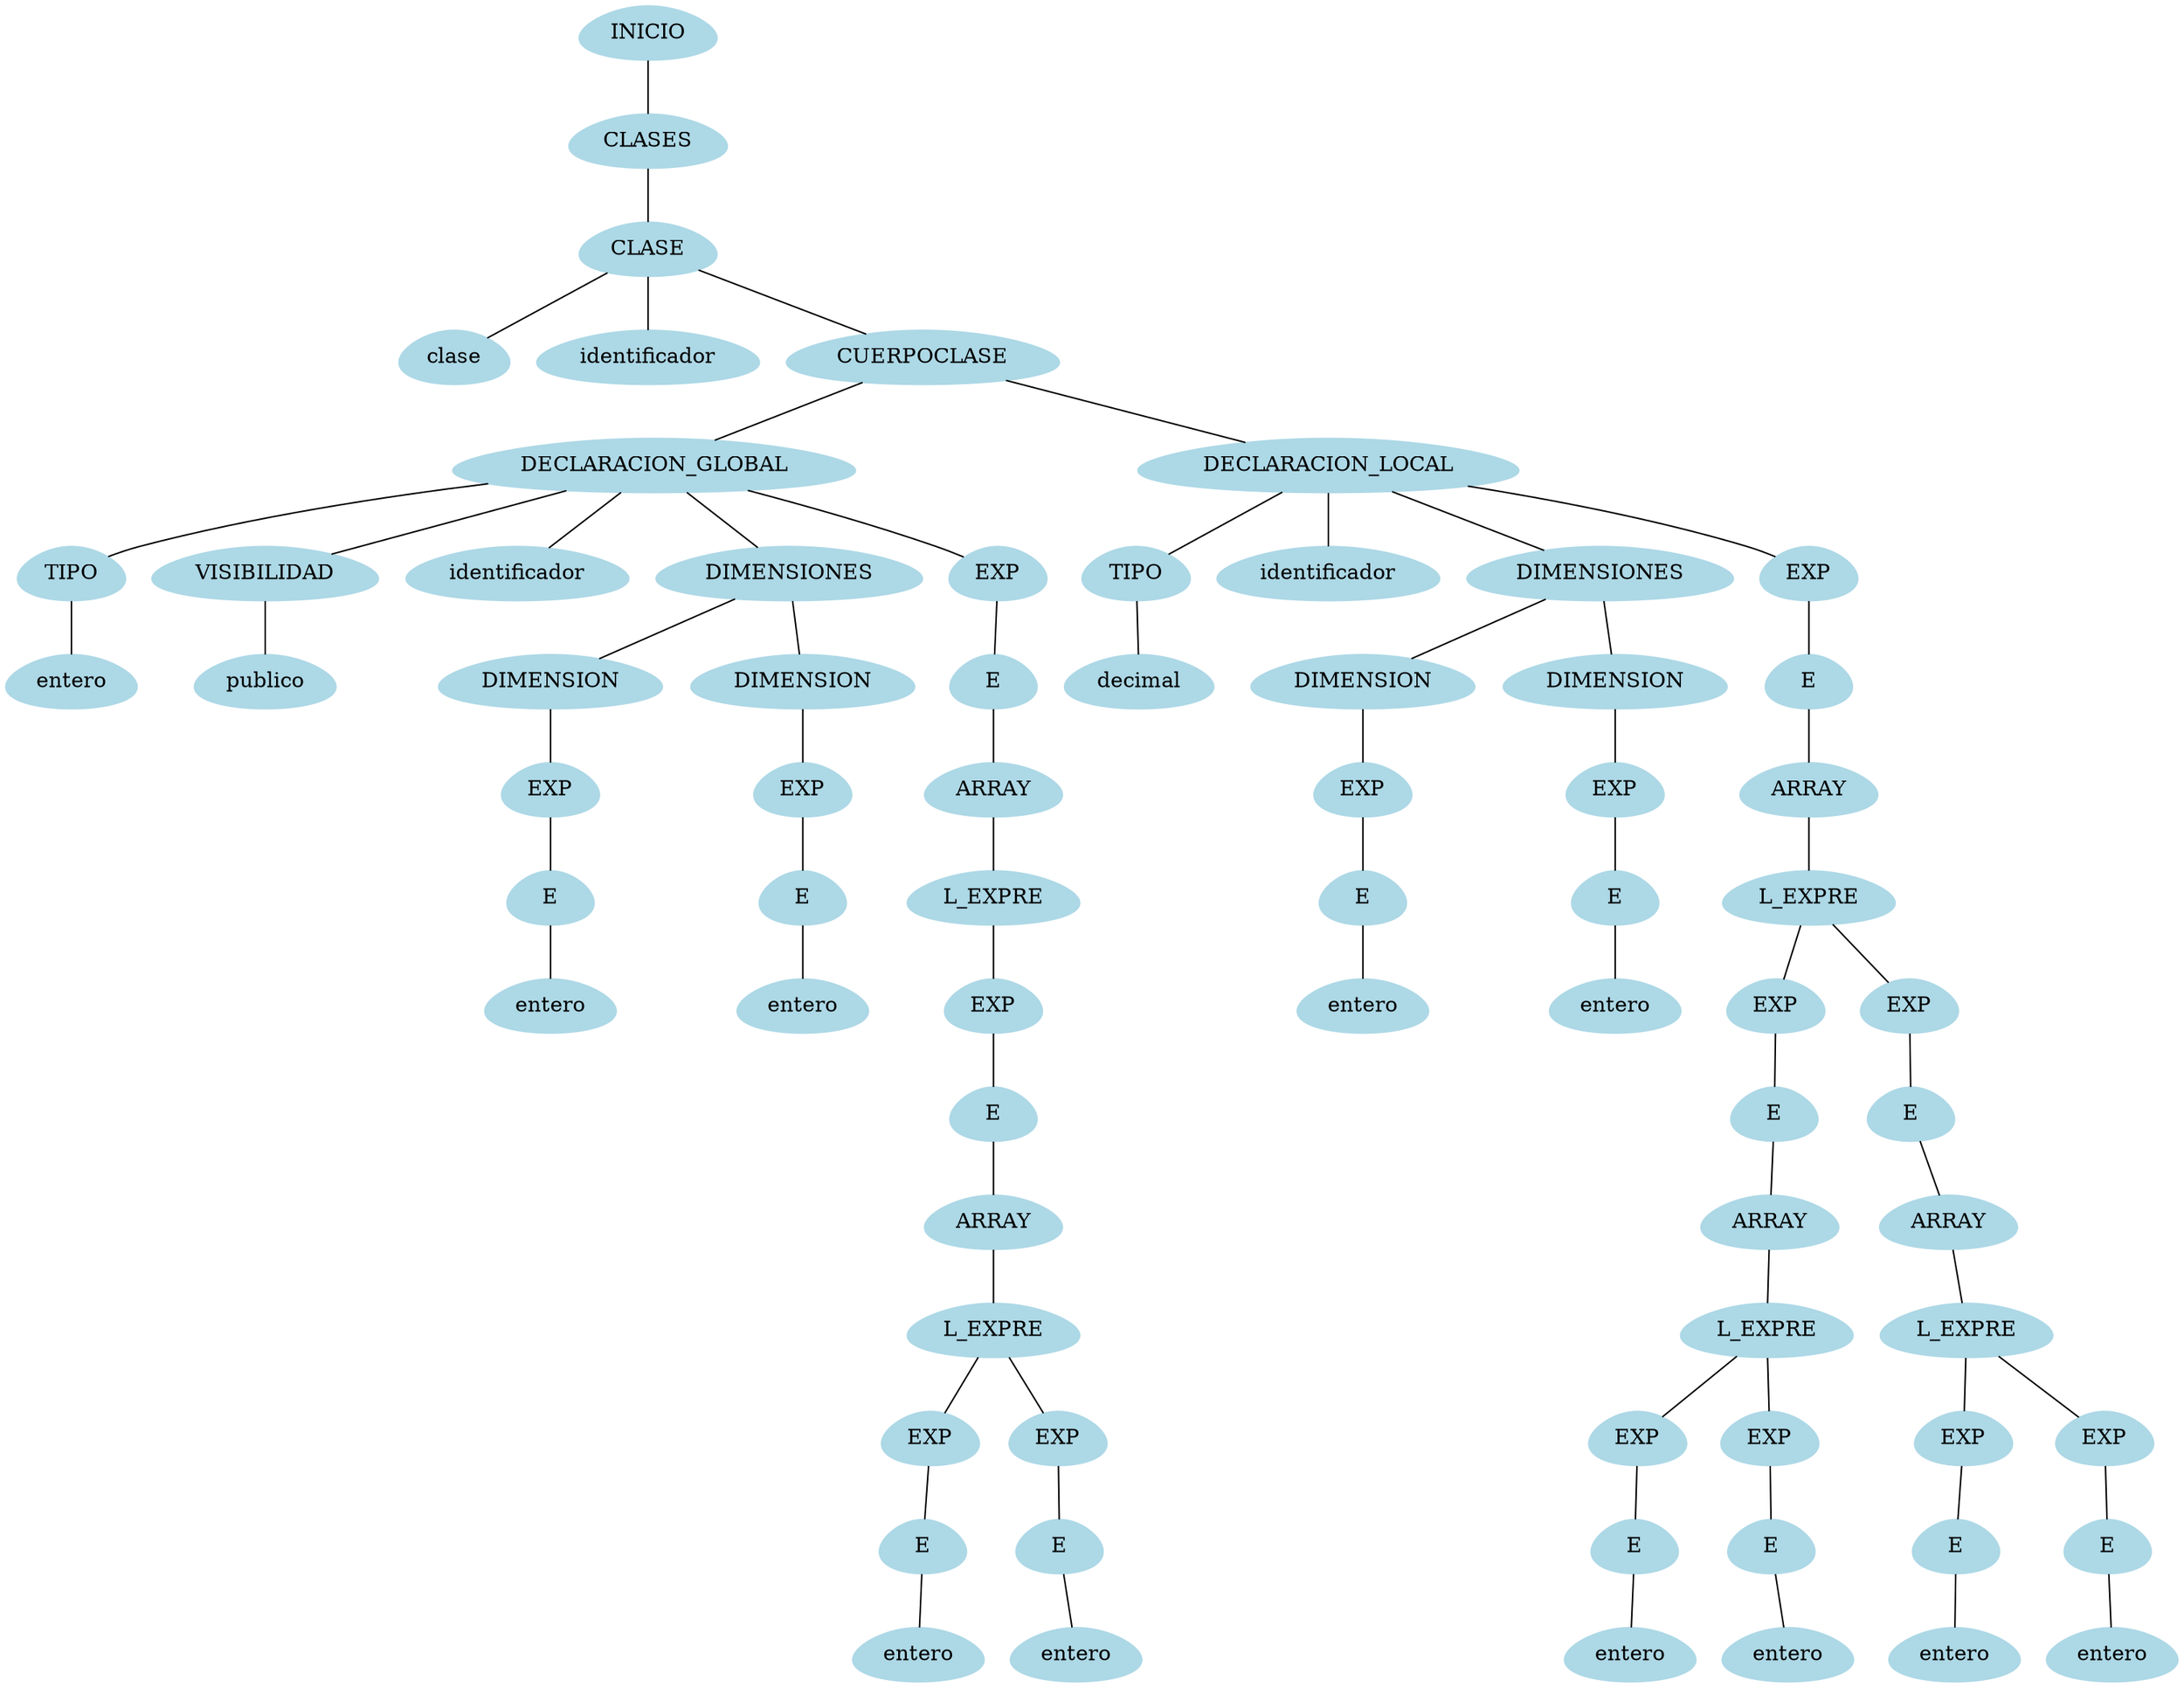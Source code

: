 Graph G {node [shape = egg];node0[label = "INICIO", style = filled, color = lightblue];node1[label = "CLASES", style = filled, color = lightblue];node2[label = "CLASE", style = filled, color = lightblue];node3[label = "clase", style = filled, color = lightblue];node4[label = "identificador", style = filled, color = lightblue];node5[label = "CUERPOCLASE", style = filled, color = lightblue];node6[label = "DECLARACION_GLOBAL", style = filled, color = lightblue];node7[label = "TIPO", style = filled, color = lightblue];node8[label = "entero", style = filled, color = lightblue];node9[label = "VISIBILIDAD", style = filled, color = lightblue];node10[label = "publico", style = filled, color = lightblue];node11[label = "identificador", style = filled, color = lightblue];node12[label = "DIMENSIONES", style = filled, color = lightblue];node13[label = "DIMENSION", style = filled, color = lightblue];node14[label = "EXP", style = filled, color = lightblue];node15[label = "E", style = filled, color = lightblue];node16[label = "entero", style = filled, color = lightblue];node17[label = "DIMENSION", style = filled, color = lightblue];node18[label = "EXP", style = filled, color = lightblue];node19[label = "E", style = filled, color = lightblue];node20[label = "entero", style = filled, color = lightblue];node21[label = "EXP", style = filled, color = lightblue];node22[label = "E", style = filled, color = lightblue];node23[label = "ARRAY", style = filled, color = lightblue];node24[label = "L_EXPRE", style = filled, color = lightblue];node25[label = "EXP", style = filled, color = lightblue];node26[label = "E", style = filled, color = lightblue];node27[label = "ARRAY", style = filled, color = lightblue];node28[label = "L_EXPRE", style = filled, color = lightblue];node29[label = "EXP", style = filled, color = lightblue];node30[label = "E", style = filled, color = lightblue];node31[label = "entero", style = filled, color = lightblue];node32[label = "EXP", style = filled, color = lightblue];node33[label = "E", style = filled, color = lightblue];node34[label = "entero", style = filled, color = lightblue];node35[label = "DECLARACION_LOCAL", style = filled, color = lightblue];node36[label = "TIPO", style = filled, color = lightblue];node37[label = "decimal", style = filled, color = lightblue];node38[label = "identificador", style = filled, color = lightblue];node39[label = "DIMENSIONES", style = filled, color = lightblue];node40[label = "DIMENSION", style = filled, color = lightblue];node41[label = "EXP", style = filled, color = lightblue];node42[label = "E", style = filled, color = lightblue];node43[label = "entero", style = filled, color = lightblue];node44[label = "DIMENSION", style = filled, color = lightblue];node45[label = "EXP", style = filled, color = lightblue];node46[label = "E", style = filled, color = lightblue];node47[label = "entero", style = filled, color = lightblue];node48[label = "EXP", style = filled, color = lightblue];node49[label = "E", style = filled, color = lightblue];node50[label = "ARRAY", style = filled, color = lightblue];node51[label = "L_EXPRE", style = filled, color = lightblue];node52[label = "EXP", style = filled, color = lightblue];node53[label = "E", style = filled, color = lightblue];node54[label = "ARRAY", style = filled, color = lightblue];node55[label = "L_EXPRE", style = filled, color = lightblue];node56[label = "EXP", style = filled, color = lightblue];node57[label = "E", style = filled, color = lightblue];node58[label = "entero", style = filled, color = lightblue];node59[label = "EXP", style = filled, color = lightblue];node60[label = "E", style = filled, color = lightblue];node61[label = "entero", style = filled, color = lightblue];node62[label = "EXP", style = filled, color = lightblue];node63[label = "E", style = filled, color = lightblue];node64[label = "ARRAY", style = filled, color = lightblue];node65[label = "L_EXPRE", style = filled, color = lightblue];node66[label = "EXP", style = filled, color = lightblue];node67[label = "E", style = filled, color = lightblue];node68[label = "entero", style = filled, color = lightblue];node69[label = "EXP", style = filled, color = lightblue];node70[label = "E", style = filled, color = lightblue];node71[label = "entero", style = filled, color = lightblue];"node0"--"node1""node1"--"node2""node2"--"node3""node2"--"node4""node2"--"node5""node5"--"node6""node6"--"node7""node7"--"node8""node6"--"node9""node9"--"node10""node6"--"node11""node6"--"node12""node12"--"node13""node13"--"node14""node14"--"node15""node15"--"node16""node12"--"node17""node17"--"node18""node18"--"node19""node19"--"node20""node6"--"node21""node21"--"node22""node22"--"node23""node23"--"node24""node24"--"node25""node25"--"node26""node26"--"node27""node27"--"node28""node28"--"node29""node29"--"node30""node30"--"node31""node28"--"node32""node32"--"node33""node33"--"node34""node5"--"node35""node35"--"node36""node36"--"node37""node35"--"node38""node35"--"node39""node39"--"node40""node40"--"node41""node41"--"node42""node42"--"node43""node39"--"node44""node44"--"node45""node45"--"node46""node46"--"node47""node35"--"node48""node48"--"node49""node49"--"node50""node50"--"node51""node51"--"node52""node52"--"node53""node53"--"node54""node54"--"node55""node55"--"node56""node56"--"node57""node57"--"node58""node55"--"node59""node59"--"node60""node60"--"node61""node51"--"node62""node62"--"node63""node63"--"node64""node64"--"node65""node65"--"node66""node66"--"node67""node67"--"node68""node65"--"node69""node69"--"node70""node70"--"node71"}